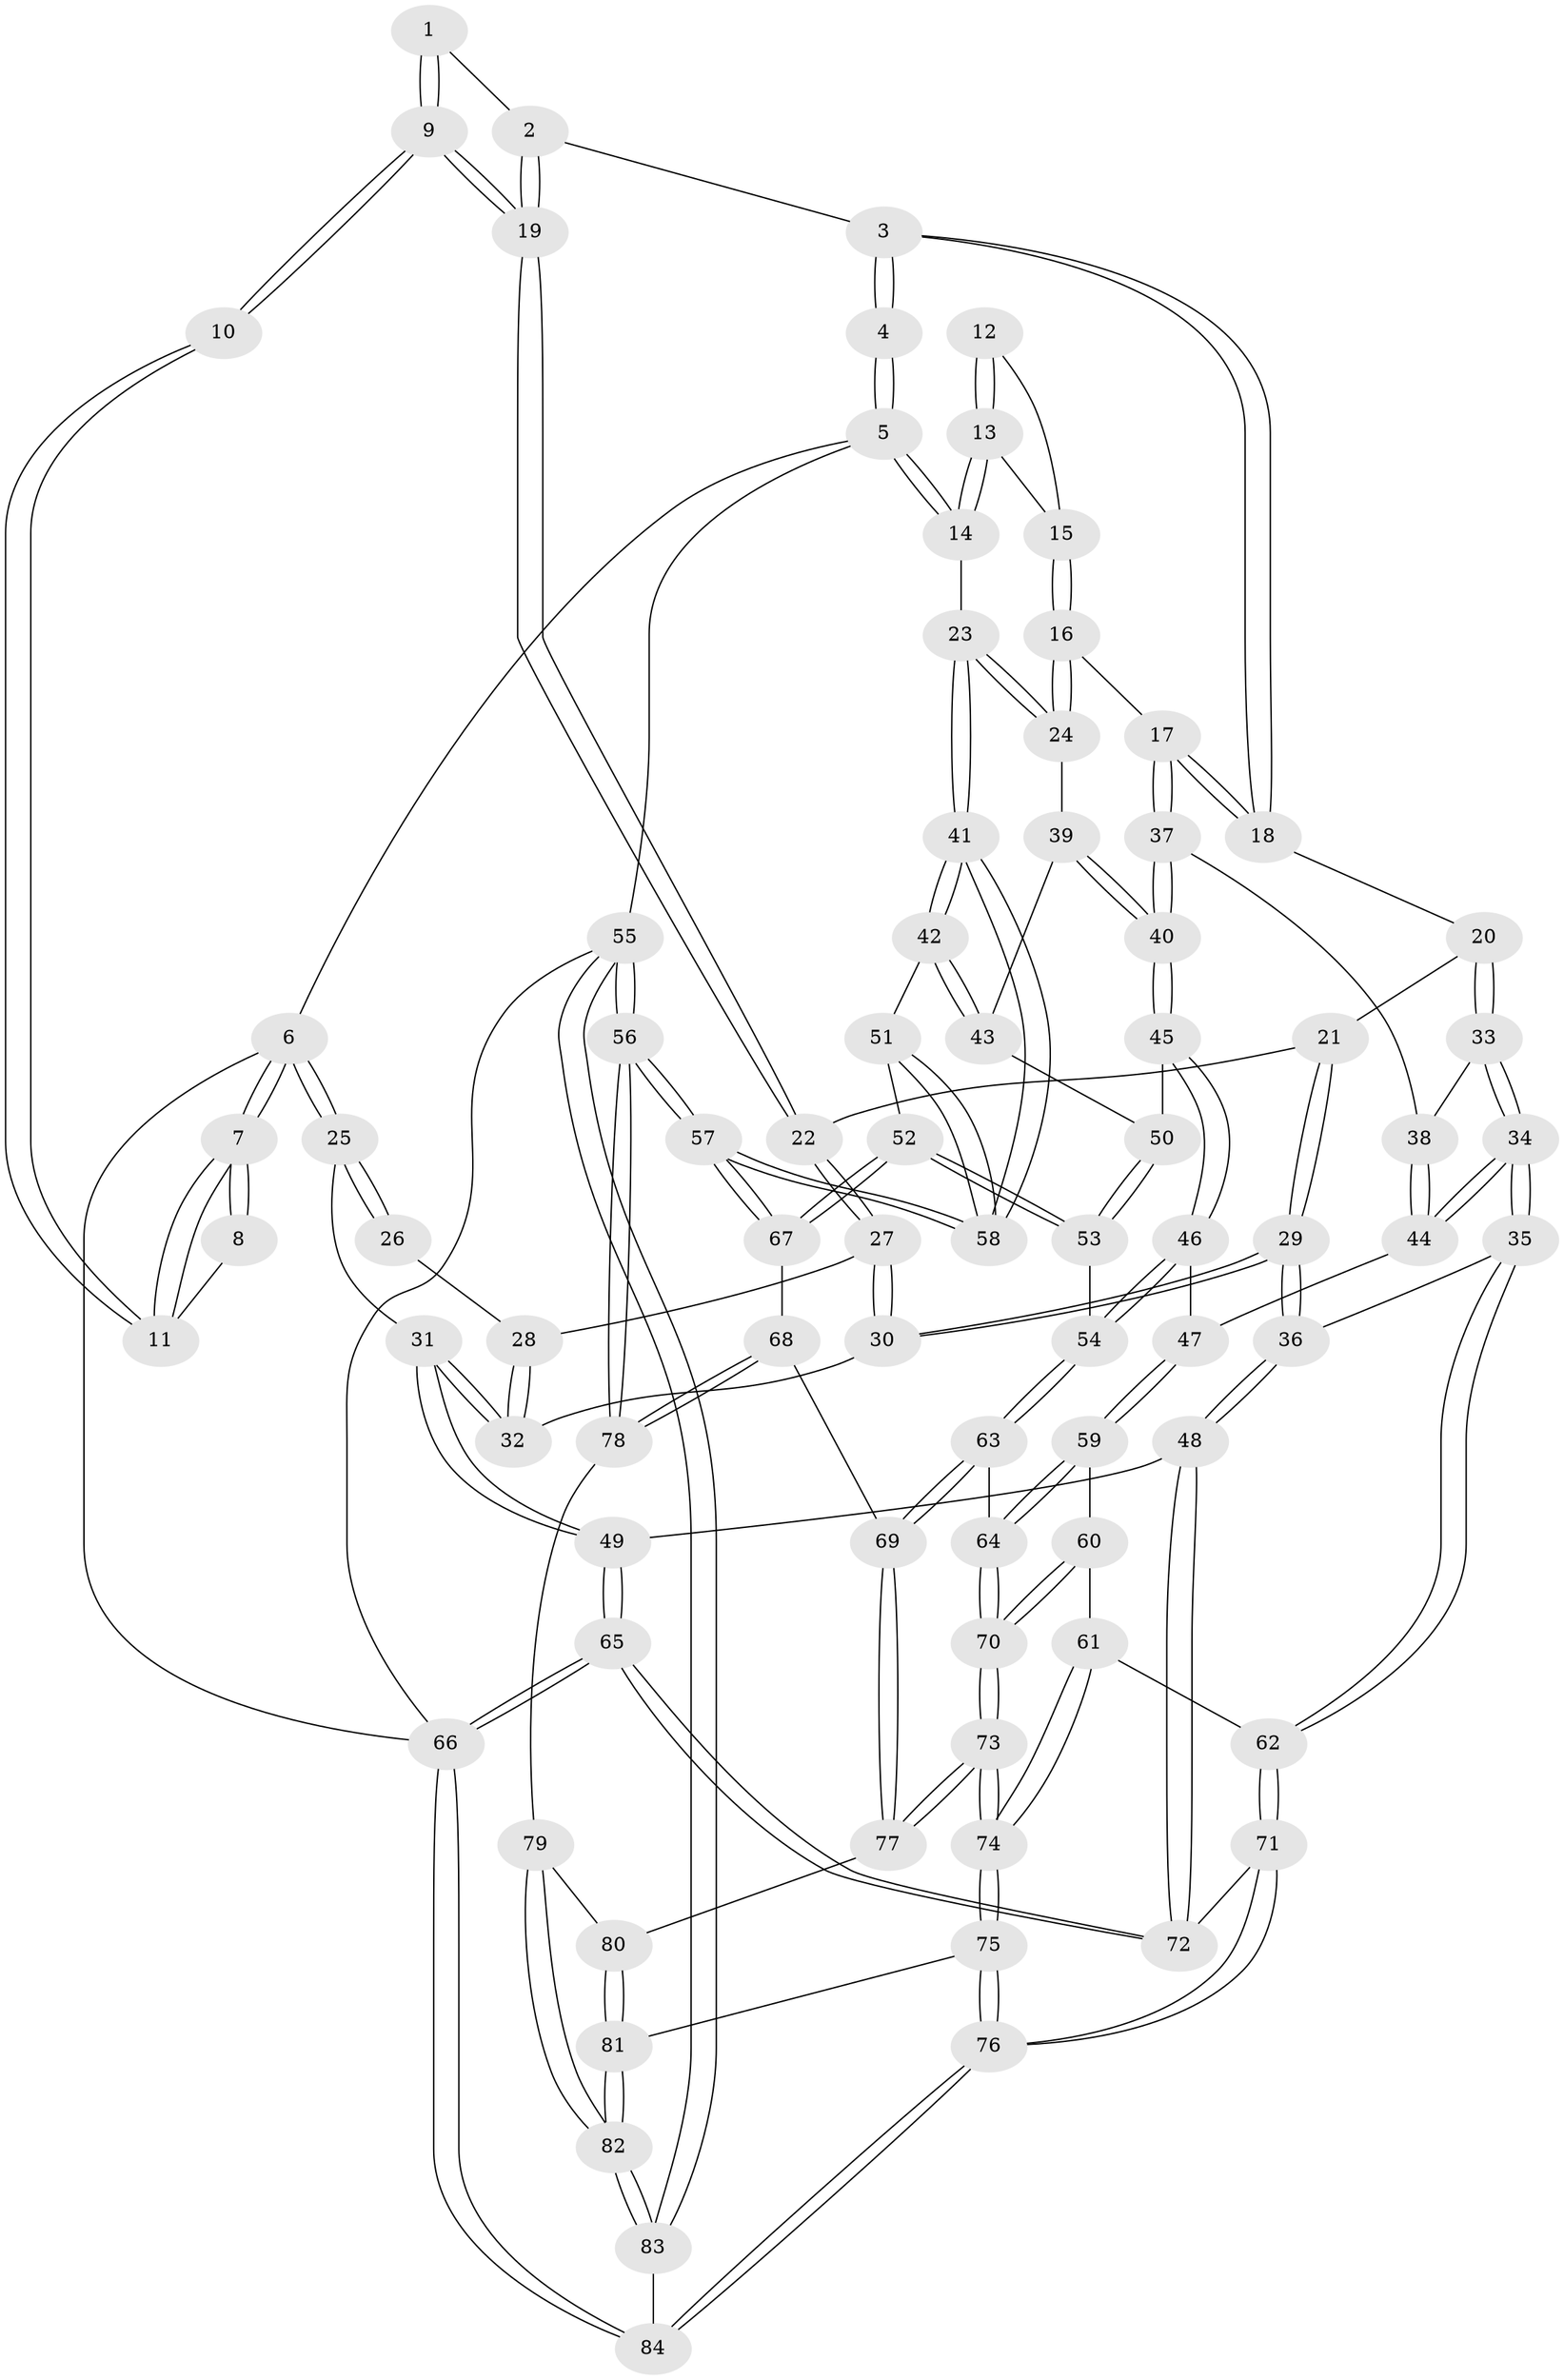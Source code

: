 // coarse degree distribution, {3: 0.40476190476190477, 2: 0.23809523809523808, 4: 0.2857142857142857, 5: 0.07142857142857142}
// Generated by graph-tools (version 1.1) at 2025/54/03/04/25 22:54:31]
// undirected, 84 vertices, 207 edges
graph export_dot {
  node [color=gray90,style=filled];
  1 [pos="+0.30198891410937007+0"];
  2 [pos="+0.4295202975689838+0"];
  3 [pos="+0.4568214386204891+0"];
  4 [pos="+0.7264902717960119+0"];
  5 [pos="+1+0"];
  6 [pos="+0+0"];
  7 [pos="+0+0"];
  8 [pos="+0.15169773425822972+0"];
  9 [pos="+0.14740573790969405+0.18350538303668895"];
  10 [pos="+0.14355073221967204+0.1827996468356777"];
  11 [pos="+0.12819979788125063+0.13091636970546852"];
  12 [pos="+0.7596055667977654+0"];
  13 [pos="+1+0.14250062708766786"];
  14 [pos="+1+0.2042240413994284"];
  15 [pos="+0.7745379824865025+0.1252727199211124"];
  16 [pos="+0.6776547034591501+0.25592312731148364"];
  17 [pos="+0.6340712602161911+0.2729417254301818"];
  18 [pos="+0.5507725814103716+0.22124961779785032"];
  19 [pos="+0.23669342563738258+0.21321998284585222"];
  20 [pos="+0.35484371166488715+0.2874086447437125"];
  21 [pos="+0.2874362843705347+0.26031609130031685"];
  22 [pos="+0.2542888516661695+0.2364971429492583"];
  23 [pos="+1+0.2559382440974638"];
  24 [pos="+0.928111098446236+0.3399865815807666"];
  25 [pos="+0+0.19957882492348278"];
  26 [pos="+0.11698794501600678+0.19229563769070745"];
  27 [pos="+0.15108188342293583+0.36940869443383895"];
  28 [pos="+0.07352739350787316+0.35426156035098233"];
  29 [pos="+0.19830554259262798+0.48249907183242524"];
  30 [pos="+0.16545955370777357+0.4493643204764178"];
  31 [pos="+0+0.4662655362384046"];
  32 [pos="+0+0.42288695074360527"];
  33 [pos="+0.35779353283288895+0.32244217403294567"];
  34 [pos="+0.2509222749808854+0.5825447563464485"];
  35 [pos="+0.24976146997122814+0.583517696748411"];
  36 [pos="+0.24184152500572584+0.5838234206068332"];
  37 [pos="+0.6337552449971883+0.2844932615289187"];
  38 [pos="+0.4357867456018789+0.46565597195248115"];
  39 [pos="+0.8998174660964182+0.3921783222284934"];
  40 [pos="+0.6555529321407645+0.43529302748545057"];
  41 [pos="+1+0.5031121915501403"];
  42 [pos="+0.9649927418011339+0.5339817314389939"];
  43 [pos="+0.8586524207405801+0.4817627865739742"];
  44 [pos="+0.43698911860932366+0.5047182418338825"];
  45 [pos="+0.6569097066994315+0.4491581011249536"];
  46 [pos="+0.6487792121520398+0.4753321692270391"];
  47 [pos="+0.556619666155059+0.5726493897725943"];
  48 [pos="+0.18407741073597889+0.6219936580070795"];
  49 [pos="+0+0.604387754881573"];
  50 [pos="+0.8555521342765733+0.48437532823149826"];
  51 [pos="+0.8774904129941331+0.6422730603355709"];
  52 [pos="+0.8382813069915621+0.6388110083226884"];
  53 [pos="+0.83199881620605+0.6353828695482011"];
  54 [pos="+0.794340875812551+0.6393601015425124"];
  55 [pos="+1+1"];
  56 [pos="+1+1"];
  57 [pos="+1+0.9647149614640116"];
  58 [pos="+1+0.7941459912678643"];
  59 [pos="+0.5544261755981779+0.6107493345386028"];
  60 [pos="+0.40440029286154583+0.6757649421141512"];
  61 [pos="+0.3559162439967823+0.6794473698807607"];
  62 [pos="+0.3546583410895174+0.6793058092304471"];
  63 [pos="+0.697867850467652+0.7219620749360742"];
  64 [pos="+0.5684232894346934+0.6396362529984596"];
  65 [pos="+0+0.8724059465052993"];
  66 [pos="+0+1"];
  67 [pos="+0.8571015675776413+0.80563931698554"];
  68 [pos="+0.8194754349945662+0.8177175289431433"];
  69 [pos="+0.6995280323285376+0.7643303719540135"];
  70 [pos="+0.5121143805950449+0.7994404211127083"];
  71 [pos="+0.30909980512740837+0.9676127614780873"];
  72 [pos="+0.1810059689983586+0.852681646865224"];
  73 [pos="+0.5105052482618754+0.8322922313989558"];
  74 [pos="+0.48929504690890324+0.8552154216239448"];
  75 [pos="+0.4884444996006392+0.8565164134752129"];
  76 [pos="+0.3179281366335132+0.98219377926047"];
  77 [pos="+0.6632783484140226+0.8280743275109242"];
  78 [pos="+0.7873633838153864+0.9108853354088974"];
  79 [pos="+0.7537564585803933+0.9192551992368078"];
  80 [pos="+0.6634400443503399+0.8285924759948812"];
  81 [pos="+0.6245210417422643+0.9826974548926917"];
  82 [pos="+0.6579780750056605+1"];
  83 [pos="+0.6509653781219574+1"];
  84 [pos="+0.3172117925351742+1"];
  1 -- 2;
  1 -- 9;
  1 -- 9;
  2 -- 3;
  2 -- 19;
  2 -- 19;
  3 -- 4;
  3 -- 4;
  3 -- 18;
  3 -- 18;
  4 -- 5;
  4 -- 5;
  5 -- 6;
  5 -- 14;
  5 -- 14;
  5 -- 55;
  6 -- 7;
  6 -- 7;
  6 -- 25;
  6 -- 25;
  6 -- 66;
  7 -- 8;
  7 -- 8;
  7 -- 11;
  7 -- 11;
  8 -- 11;
  9 -- 10;
  9 -- 10;
  9 -- 19;
  9 -- 19;
  10 -- 11;
  10 -- 11;
  12 -- 13;
  12 -- 13;
  12 -- 15;
  13 -- 14;
  13 -- 14;
  13 -- 15;
  14 -- 23;
  15 -- 16;
  15 -- 16;
  16 -- 17;
  16 -- 24;
  16 -- 24;
  17 -- 18;
  17 -- 18;
  17 -- 37;
  17 -- 37;
  18 -- 20;
  19 -- 22;
  19 -- 22;
  20 -- 21;
  20 -- 33;
  20 -- 33;
  21 -- 22;
  21 -- 29;
  21 -- 29;
  22 -- 27;
  22 -- 27;
  23 -- 24;
  23 -- 24;
  23 -- 41;
  23 -- 41;
  24 -- 39;
  25 -- 26;
  25 -- 26;
  25 -- 31;
  26 -- 28;
  27 -- 28;
  27 -- 30;
  27 -- 30;
  28 -- 32;
  28 -- 32;
  29 -- 30;
  29 -- 30;
  29 -- 36;
  29 -- 36;
  30 -- 32;
  31 -- 32;
  31 -- 32;
  31 -- 49;
  31 -- 49;
  33 -- 34;
  33 -- 34;
  33 -- 38;
  34 -- 35;
  34 -- 35;
  34 -- 44;
  34 -- 44;
  35 -- 36;
  35 -- 62;
  35 -- 62;
  36 -- 48;
  36 -- 48;
  37 -- 38;
  37 -- 40;
  37 -- 40;
  38 -- 44;
  38 -- 44;
  39 -- 40;
  39 -- 40;
  39 -- 43;
  40 -- 45;
  40 -- 45;
  41 -- 42;
  41 -- 42;
  41 -- 58;
  41 -- 58;
  42 -- 43;
  42 -- 43;
  42 -- 51;
  43 -- 50;
  44 -- 47;
  45 -- 46;
  45 -- 46;
  45 -- 50;
  46 -- 47;
  46 -- 54;
  46 -- 54;
  47 -- 59;
  47 -- 59;
  48 -- 49;
  48 -- 72;
  48 -- 72;
  49 -- 65;
  49 -- 65;
  50 -- 53;
  50 -- 53;
  51 -- 52;
  51 -- 58;
  51 -- 58;
  52 -- 53;
  52 -- 53;
  52 -- 67;
  52 -- 67;
  53 -- 54;
  54 -- 63;
  54 -- 63;
  55 -- 56;
  55 -- 56;
  55 -- 83;
  55 -- 83;
  55 -- 66;
  56 -- 57;
  56 -- 57;
  56 -- 78;
  56 -- 78;
  57 -- 58;
  57 -- 58;
  57 -- 67;
  57 -- 67;
  59 -- 60;
  59 -- 64;
  59 -- 64;
  60 -- 61;
  60 -- 70;
  60 -- 70;
  61 -- 62;
  61 -- 74;
  61 -- 74;
  62 -- 71;
  62 -- 71;
  63 -- 64;
  63 -- 69;
  63 -- 69;
  64 -- 70;
  64 -- 70;
  65 -- 66;
  65 -- 66;
  65 -- 72;
  65 -- 72;
  66 -- 84;
  66 -- 84;
  67 -- 68;
  68 -- 69;
  68 -- 78;
  68 -- 78;
  69 -- 77;
  69 -- 77;
  70 -- 73;
  70 -- 73;
  71 -- 72;
  71 -- 76;
  71 -- 76;
  73 -- 74;
  73 -- 74;
  73 -- 77;
  73 -- 77;
  74 -- 75;
  74 -- 75;
  75 -- 76;
  75 -- 76;
  75 -- 81;
  76 -- 84;
  76 -- 84;
  77 -- 80;
  78 -- 79;
  79 -- 80;
  79 -- 82;
  79 -- 82;
  80 -- 81;
  80 -- 81;
  81 -- 82;
  81 -- 82;
  82 -- 83;
  82 -- 83;
  83 -- 84;
}
